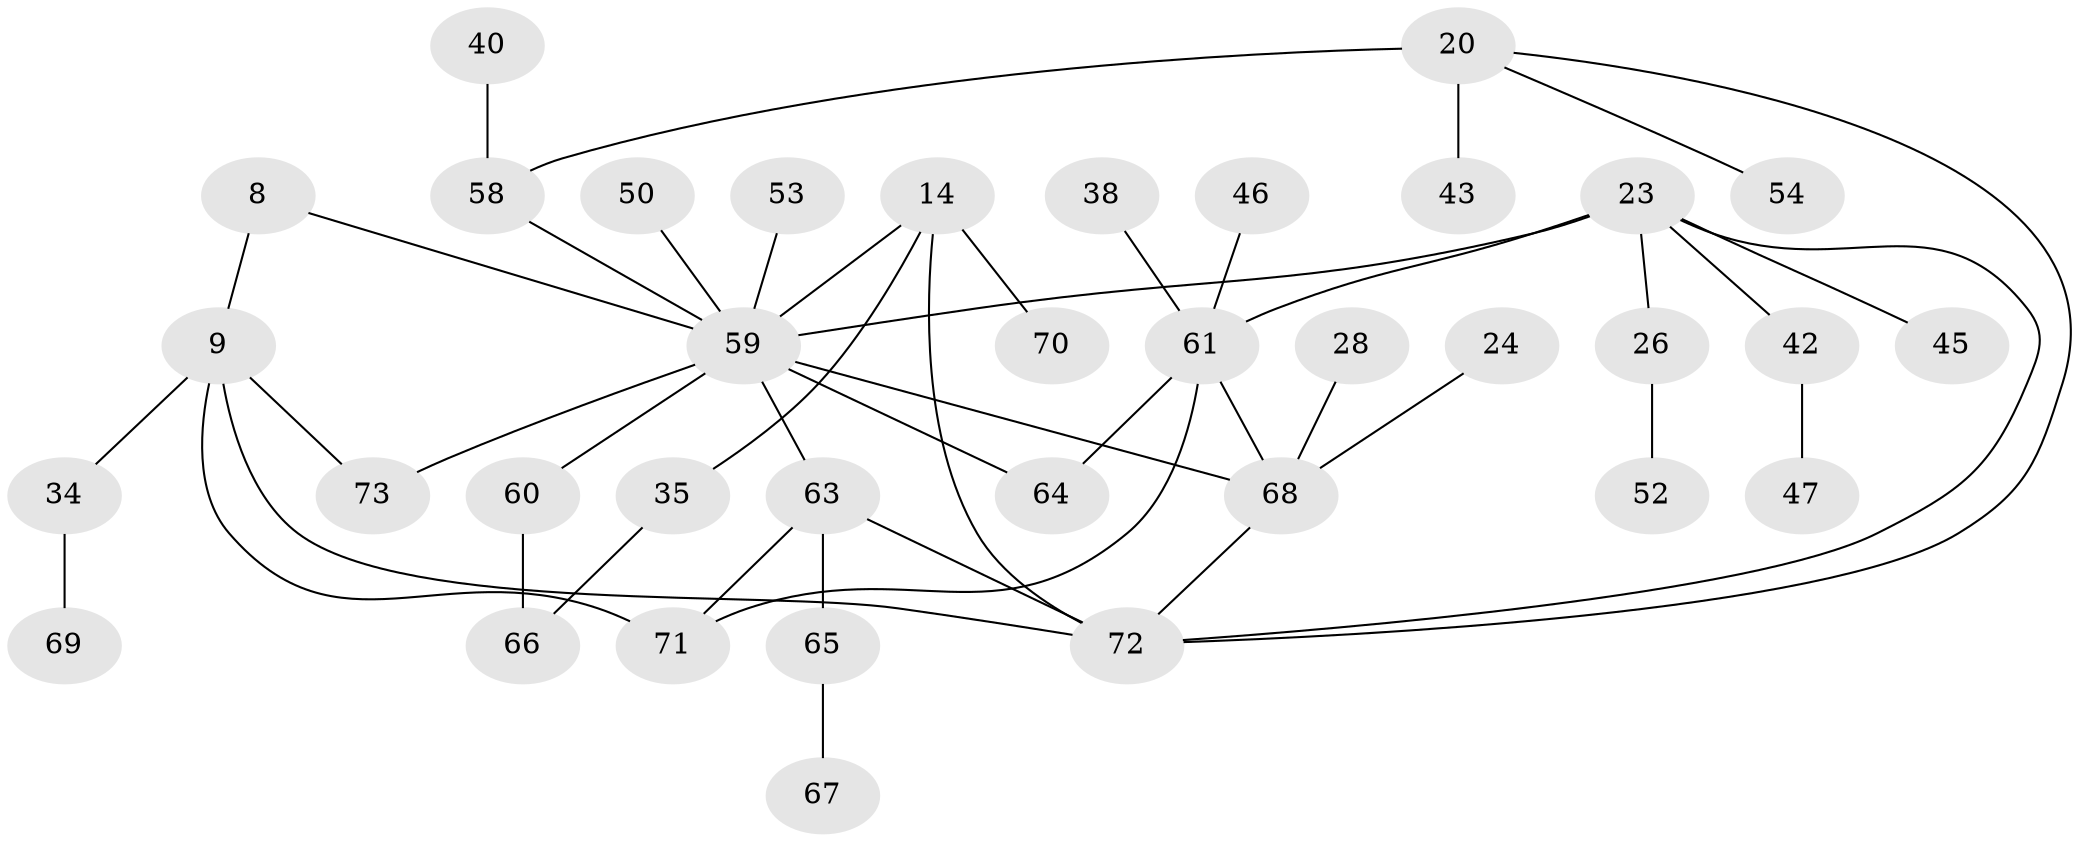 // original degree distribution, {2: 0.2602739726027397, 3: 0.2328767123287671, 9: 0.0136986301369863, 7: 0.0136986301369863, 6: 0.0273972602739726, 5: 0.0273972602739726, 4: 0.1643835616438356, 1: 0.2602739726027397}
// Generated by graph-tools (version 1.1) at 2025/42/03/09/25 04:42:01]
// undirected, 36 vertices, 46 edges
graph export_dot {
graph [start="1"]
  node [color=gray90,style=filled];
  8;
  9;
  14 [super="+7"];
  20 [super="+11"];
  23 [super="+4"];
  24;
  26;
  28;
  34 [super="+19+27"];
  35;
  38;
  40;
  42 [super="+32"];
  43 [super="+21"];
  45;
  46;
  47;
  50 [super="+16"];
  52;
  53;
  54;
  58 [super="+15"];
  59 [super="+12+10+37"];
  60;
  61 [super="+56+33"];
  63 [super="+41"];
  64 [super="+57"];
  65;
  66;
  67;
  68 [super="+22+51"];
  69;
  70;
  71 [super="+44"];
  72 [super="+55+48+62"];
  73 [super="+49"];
  8 -- 9;
  8 -- 59;
  9 -- 71 [weight=2];
  9 -- 73;
  9 -- 72;
  9 -- 34;
  14 -- 70;
  14 -- 35;
  14 -- 72;
  14 -- 59 [weight=3];
  20 -- 54;
  20 -- 58 [weight=2];
  20 -- 72;
  20 -- 43;
  23 -- 26;
  23 -- 45;
  23 -- 42 [weight=2];
  23 -- 59 [weight=2];
  23 -- 72;
  23 -- 61 [weight=2];
  24 -- 68;
  26 -- 52;
  28 -- 68;
  34 -- 69;
  35 -- 66;
  38 -- 61;
  40 -- 58;
  42 -- 47;
  46 -- 61;
  50 -- 59;
  53 -- 59;
  58 -- 59;
  59 -- 60;
  59 -- 68 [weight=6];
  59 -- 73 [weight=2];
  59 -- 63;
  59 -- 64;
  60 -- 66;
  61 -- 64;
  61 -- 68 [weight=2];
  61 -- 71;
  63 -- 65;
  63 -- 71;
  63 -- 72;
  65 -- 67;
  68 -- 72;
}
